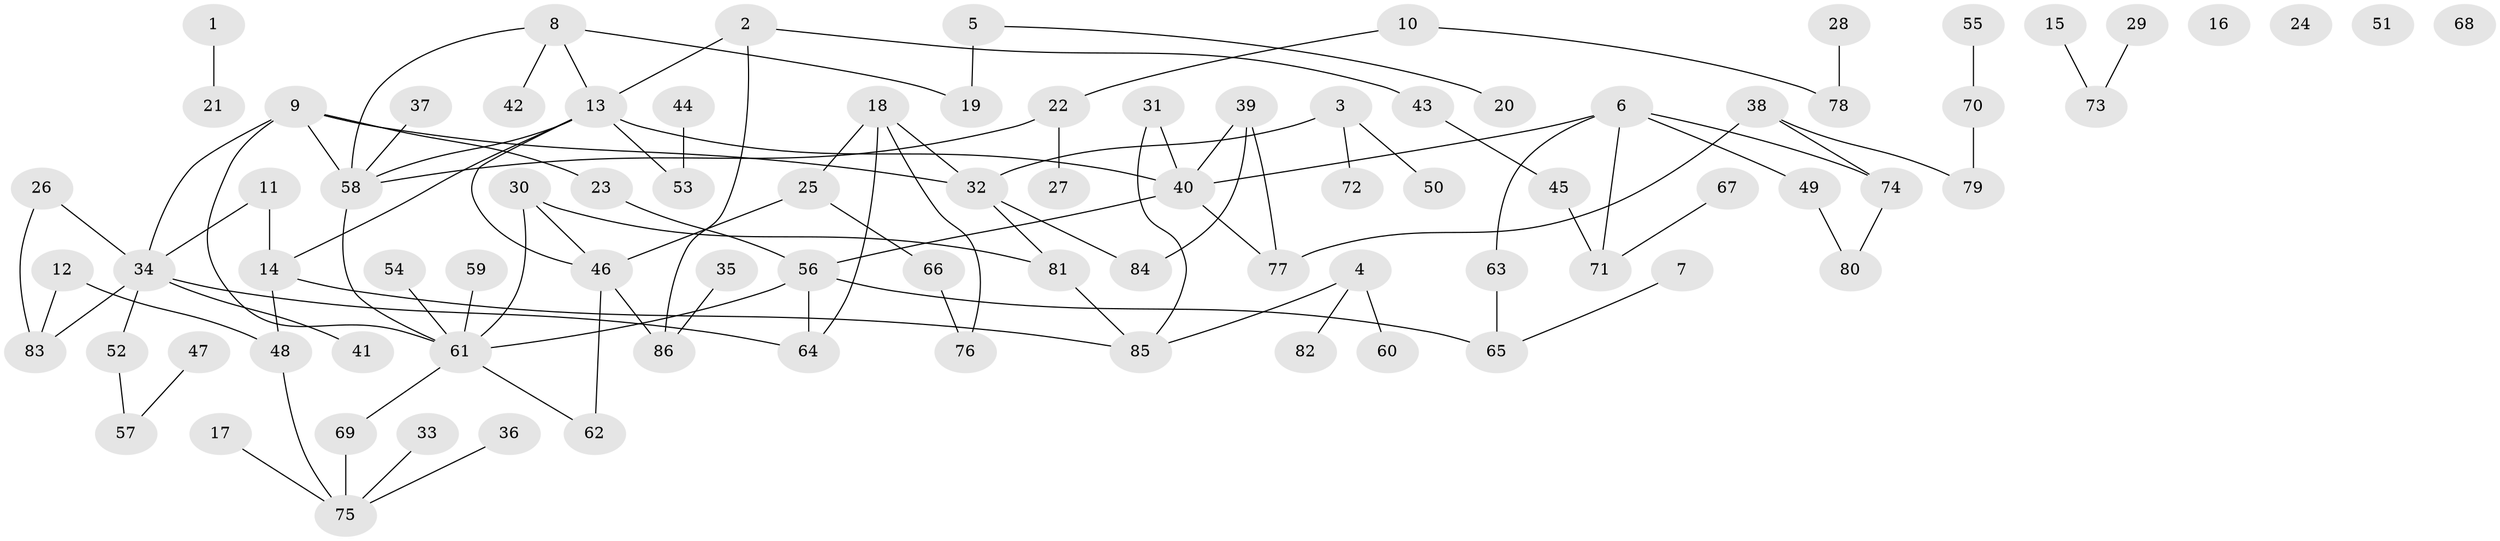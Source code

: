 // coarse degree distribution, {0: 0.1282051282051282, 7: 0.02564102564102564, 1: 0.48717948717948717, 3: 0.10256410256410256, 6: 0.05128205128205128, 8: 0.05128205128205128, 4: 0.02564102564102564, 2: 0.10256410256410256, 14: 0.02564102564102564}
// Generated by graph-tools (version 1.1) at 2025/16/03/04/25 18:16:44]
// undirected, 86 vertices, 103 edges
graph export_dot {
graph [start="1"]
  node [color=gray90,style=filled];
  1;
  2;
  3;
  4;
  5;
  6;
  7;
  8;
  9;
  10;
  11;
  12;
  13;
  14;
  15;
  16;
  17;
  18;
  19;
  20;
  21;
  22;
  23;
  24;
  25;
  26;
  27;
  28;
  29;
  30;
  31;
  32;
  33;
  34;
  35;
  36;
  37;
  38;
  39;
  40;
  41;
  42;
  43;
  44;
  45;
  46;
  47;
  48;
  49;
  50;
  51;
  52;
  53;
  54;
  55;
  56;
  57;
  58;
  59;
  60;
  61;
  62;
  63;
  64;
  65;
  66;
  67;
  68;
  69;
  70;
  71;
  72;
  73;
  74;
  75;
  76;
  77;
  78;
  79;
  80;
  81;
  82;
  83;
  84;
  85;
  86;
  1 -- 21;
  2 -- 13;
  2 -- 43;
  2 -- 86;
  3 -- 32;
  3 -- 50;
  3 -- 72;
  4 -- 60;
  4 -- 82;
  4 -- 85;
  5 -- 19;
  5 -- 20;
  6 -- 40;
  6 -- 49;
  6 -- 63;
  6 -- 71;
  6 -- 74;
  7 -- 65;
  8 -- 13;
  8 -- 19;
  8 -- 42;
  8 -- 58;
  9 -- 23;
  9 -- 32;
  9 -- 34;
  9 -- 58;
  9 -- 61;
  10 -- 22;
  10 -- 78;
  11 -- 14;
  11 -- 34;
  12 -- 48;
  12 -- 83;
  13 -- 14;
  13 -- 40;
  13 -- 46;
  13 -- 53;
  13 -- 58;
  14 -- 48;
  14 -- 85;
  15 -- 73;
  17 -- 75;
  18 -- 25;
  18 -- 32;
  18 -- 64;
  18 -- 76;
  22 -- 27;
  22 -- 58;
  23 -- 56;
  25 -- 46;
  25 -- 66;
  26 -- 34;
  26 -- 83;
  28 -- 78;
  29 -- 73;
  30 -- 46;
  30 -- 61;
  30 -- 81;
  31 -- 40;
  31 -- 85;
  32 -- 81;
  32 -- 84;
  33 -- 75;
  34 -- 41;
  34 -- 52;
  34 -- 64;
  34 -- 83;
  35 -- 86;
  36 -- 75;
  37 -- 58;
  38 -- 74;
  38 -- 77;
  38 -- 79;
  39 -- 40;
  39 -- 77;
  39 -- 84;
  40 -- 56;
  40 -- 77;
  43 -- 45;
  44 -- 53;
  45 -- 71;
  46 -- 62;
  46 -- 86;
  47 -- 57;
  48 -- 75;
  49 -- 80;
  52 -- 57;
  54 -- 61;
  55 -- 70;
  56 -- 61;
  56 -- 64;
  56 -- 65;
  58 -- 61;
  59 -- 61;
  61 -- 62;
  61 -- 69;
  63 -- 65;
  66 -- 76;
  67 -- 71;
  69 -- 75;
  70 -- 79;
  74 -- 80;
  81 -- 85;
}
